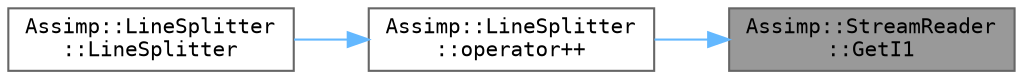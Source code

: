 digraph "Assimp::StreamReader::GetI1"
{
 // LATEX_PDF_SIZE
  bgcolor="transparent";
  edge [fontname=Terminal,fontsize=10,labelfontname=Helvetica,labelfontsize=10];
  node [fontname=Terminal,fontsize=10,shape=box,height=0.2,width=0.4];
  rankdir="RL";
  Node1 [label="Assimp::StreamReader\l::GetI1",height=0.2,width=0.4,color="gray40", fillcolor="grey60", style="filled", fontcolor="black",tooltip=" "];
  Node1 -> Node2 [dir="back",color="steelblue1",style="solid"];
  Node2 [label="Assimp::LineSplitter\l::operator++",height=0.2,width=0.4,color="grey40", fillcolor="white", style="filled",URL="$class_assimp_1_1_line_splitter.html#a1ba3e0ed296b5604153bef3fac798517",tooltip=" "];
  Node2 -> Node3 [dir="back",color="steelblue1",style="solid"];
  Node3 [label="Assimp::LineSplitter\l::LineSplitter",height=0.2,width=0.4,color="grey40", fillcolor="white", style="filled",URL="$class_assimp_1_1_line_splitter.html#a04e78a827cbd501d920a9bb8245b817f",tooltip=" "];
}
